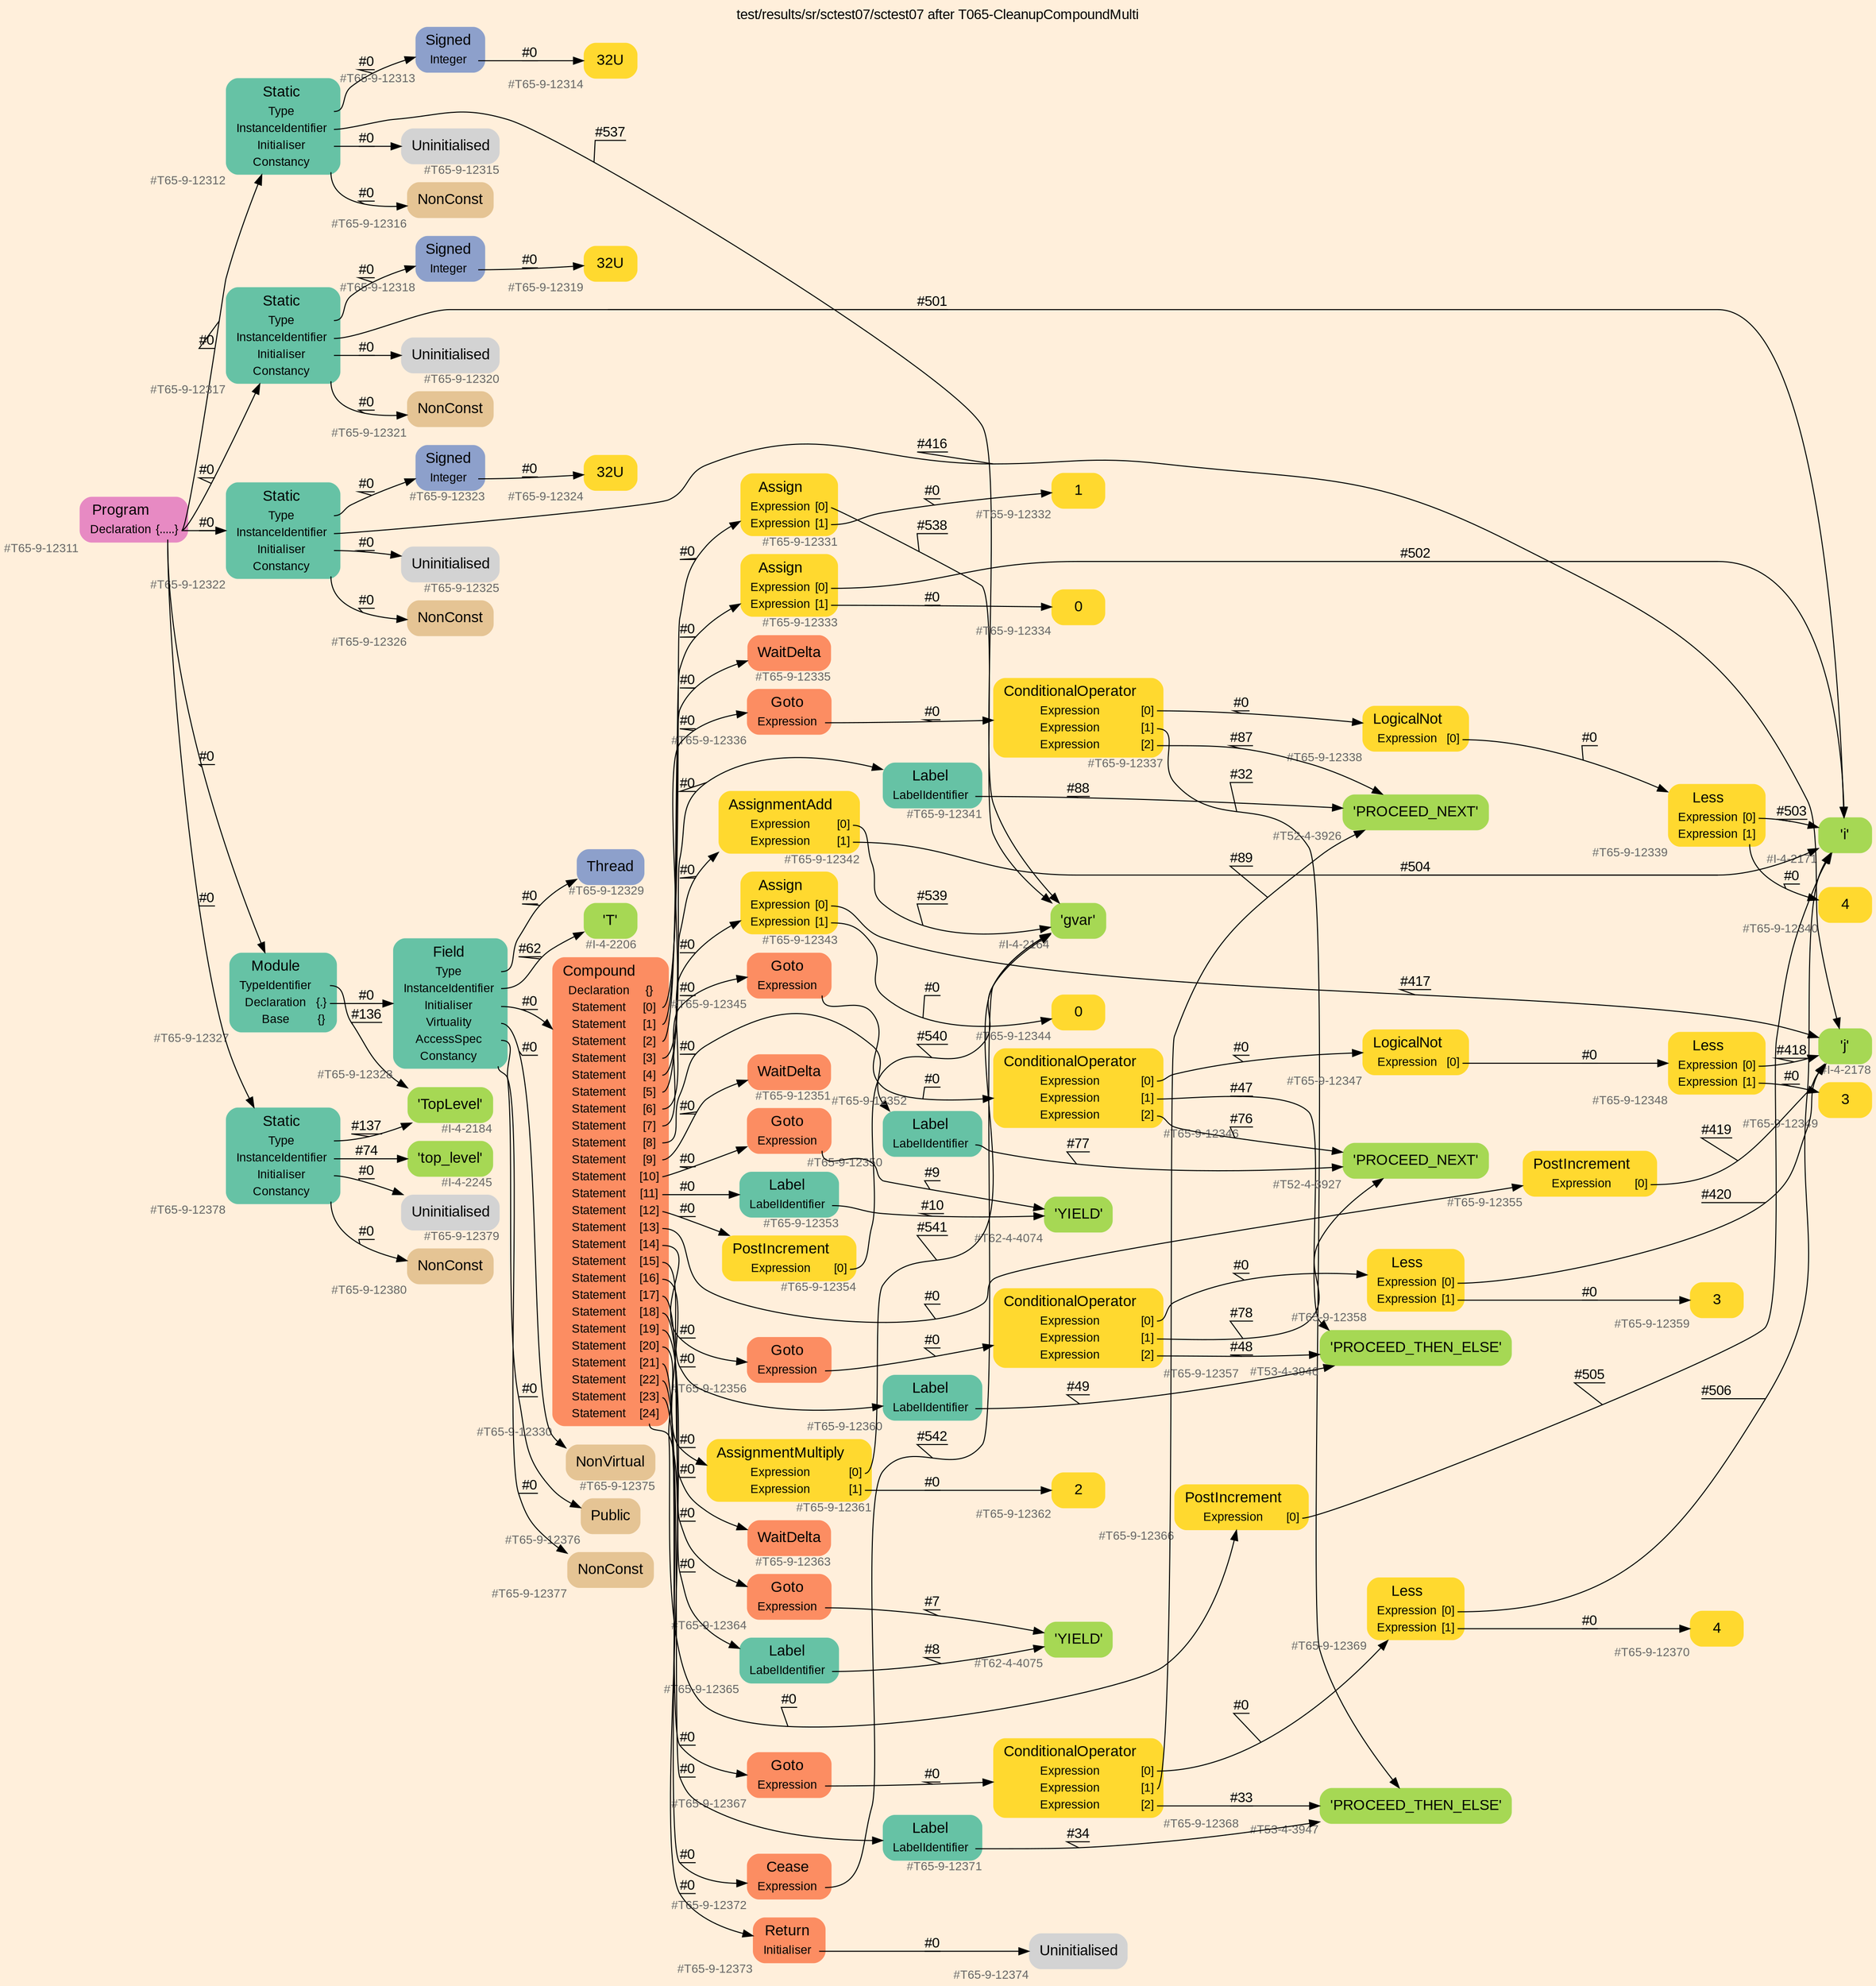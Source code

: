 digraph "test/results/sr/sctest07/sctest07 after T065-CleanupCompoundMulti" {
label = "test/results/sr/sctest07/sctest07 after T065-CleanupCompoundMulti"
labelloc = t
graph [
    rankdir = "LR"
    ranksep = 0.3
    bgcolor = antiquewhite1
    color = black
    fontcolor = black
    fontname = "Arial"
];
node [
    fontname = "Arial"
];
edge [
    fontname = "Arial"
];

// -------------------- node figure --------------------
// -------- block #T65-9-12311 ----------
"#T65-9-12311" [
    fillcolor = "/set28/4"
    xlabel = "#T65-9-12311"
    fontsize = "12"
    fontcolor = grey40
    shape = "plaintext"
    label = <<TABLE BORDER="0" CELLBORDER="0" CELLSPACING="0">
     <TR><TD><FONT COLOR="black" POINT-SIZE="15">Program</FONT></TD></TR>
     <TR><TD><FONT COLOR="black" POINT-SIZE="12">Declaration</FONT></TD><TD PORT="port0"><FONT COLOR="black" POINT-SIZE="12">{.....}</FONT></TD></TR>
    </TABLE>>
    style = "rounded,filled"
];

// -------- block #T65-9-12312 ----------
"#T65-9-12312" [
    fillcolor = "/set28/1"
    xlabel = "#T65-9-12312"
    fontsize = "12"
    fontcolor = grey40
    shape = "plaintext"
    label = <<TABLE BORDER="0" CELLBORDER="0" CELLSPACING="0">
     <TR><TD><FONT COLOR="black" POINT-SIZE="15">Static</FONT></TD></TR>
     <TR><TD><FONT COLOR="black" POINT-SIZE="12">Type</FONT></TD><TD PORT="port0"></TD></TR>
     <TR><TD><FONT COLOR="black" POINT-SIZE="12">InstanceIdentifier</FONT></TD><TD PORT="port1"></TD></TR>
     <TR><TD><FONT COLOR="black" POINT-SIZE="12">Initialiser</FONT></TD><TD PORT="port2"></TD></TR>
     <TR><TD><FONT COLOR="black" POINT-SIZE="12">Constancy</FONT></TD><TD PORT="port3"></TD></TR>
    </TABLE>>
    style = "rounded,filled"
];

// -------- block #T65-9-12313 ----------
"#T65-9-12313" [
    fillcolor = "/set28/3"
    xlabel = "#T65-9-12313"
    fontsize = "12"
    fontcolor = grey40
    shape = "plaintext"
    label = <<TABLE BORDER="0" CELLBORDER="0" CELLSPACING="0">
     <TR><TD><FONT COLOR="black" POINT-SIZE="15">Signed</FONT></TD></TR>
     <TR><TD><FONT COLOR="black" POINT-SIZE="12">Integer</FONT></TD><TD PORT="port0"></TD></TR>
    </TABLE>>
    style = "rounded,filled"
];

// -------- block #T65-9-12314 ----------
"#T65-9-12314" [
    fillcolor = "/set28/6"
    xlabel = "#T65-9-12314"
    fontsize = "12"
    fontcolor = grey40
    shape = "plaintext"
    label = <<TABLE BORDER="0" CELLBORDER="0" CELLSPACING="0">
     <TR><TD><FONT COLOR="black" POINT-SIZE="15">32U</FONT></TD></TR>
    </TABLE>>
    style = "rounded,filled"
];

// -------- block #I-4-2164 ----------
"#I-4-2164" [
    fillcolor = "/set28/5"
    xlabel = "#I-4-2164"
    fontsize = "12"
    fontcolor = grey40
    shape = "plaintext"
    label = <<TABLE BORDER="0" CELLBORDER="0" CELLSPACING="0">
     <TR><TD><FONT COLOR="black" POINT-SIZE="15">'gvar'</FONT></TD></TR>
    </TABLE>>
    style = "rounded,filled"
];

// -------- block #T65-9-12315 ----------
"#T65-9-12315" [
    xlabel = "#T65-9-12315"
    fontsize = "12"
    fontcolor = grey40
    shape = "plaintext"
    label = <<TABLE BORDER="0" CELLBORDER="0" CELLSPACING="0">
     <TR><TD><FONT COLOR="black" POINT-SIZE="15">Uninitialised</FONT></TD></TR>
    </TABLE>>
    style = "rounded,filled"
];

// -------- block #T65-9-12316 ----------
"#T65-9-12316" [
    fillcolor = "/set28/7"
    xlabel = "#T65-9-12316"
    fontsize = "12"
    fontcolor = grey40
    shape = "plaintext"
    label = <<TABLE BORDER="0" CELLBORDER="0" CELLSPACING="0">
     <TR><TD><FONT COLOR="black" POINT-SIZE="15">NonConst</FONT></TD></TR>
    </TABLE>>
    style = "rounded,filled"
];

// -------- block #T65-9-12317 ----------
"#T65-9-12317" [
    fillcolor = "/set28/1"
    xlabel = "#T65-9-12317"
    fontsize = "12"
    fontcolor = grey40
    shape = "plaintext"
    label = <<TABLE BORDER="0" CELLBORDER="0" CELLSPACING="0">
     <TR><TD><FONT COLOR="black" POINT-SIZE="15">Static</FONT></TD></TR>
     <TR><TD><FONT COLOR="black" POINT-SIZE="12">Type</FONT></TD><TD PORT="port0"></TD></TR>
     <TR><TD><FONT COLOR="black" POINT-SIZE="12">InstanceIdentifier</FONT></TD><TD PORT="port1"></TD></TR>
     <TR><TD><FONT COLOR="black" POINT-SIZE="12">Initialiser</FONT></TD><TD PORT="port2"></TD></TR>
     <TR><TD><FONT COLOR="black" POINT-SIZE="12">Constancy</FONT></TD><TD PORT="port3"></TD></TR>
    </TABLE>>
    style = "rounded,filled"
];

// -------- block #T65-9-12318 ----------
"#T65-9-12318" [
    fillcolor = "/set28/3"
    xlabel = "#T65-9-12318"
    fontsize = "12"
    fontcolor = grey40
    shape = "plaintext"
    label = <<TABLE BORDER="0" CELLBORDER="0" CELLSPACING="0">
     <TR><TD><FONT COLOR="black" POINT-SIZE="15">Signed</FONT></TD></TR>
     <TR><TD><FONT COLOR="black" POINT-SIZE="12">Integer</FONT></TD><TD PORT="port0"></TD></TR>
    </TABLE>>
    style = "rounded,filled"
];

// -------- block #T65-9-12319 ----------
"#T65-9-12319" [
    fillcolor = "/set28/6"
    xlabel = "#T65-9-12319"
    fontsize = "12"
    fontcolor = grey40
    shape = "plaintext"
    label = <<TABLE BORDER="0" CELLBORDER="0" CELLSPACING="0">
     <TR><TD><FONT COLOR="black" POINT-SIZE="15">32U</FONT></TD></TR>
    </TABLE>>
    style = "rounded,filled"
];

// -------- block #I-4-2171 ----------
"#I-4-2171" [
    fillcolor = "/set28/5"
    xlabel = "#I-4-2171"
    fontsize = "12"
    fontcolor = grey40
    shape = "plaintext"
    label = <<TABLE BORDER="0" CELLBORDER="0" CELLSPACING="0">
     <TR><TD><FONT COLOR="black" POINT-SIZE="15">'i'</FONT></TD></TR>
    </TABLE>>
    style = "rounded,filled"
];

// -------- block #T65-9-12320 ----------
"#T65-9-12320" [
    xlabel = "#T65-9-12320"
    fontsize = "12"
    fontcolor = grey40
    shape = "plaintext"
    label = <<TABLE BORDER="0" CELLBORDER="0" CELLSPACING="0">
     <TR><TD><FONT COLOR="black" POINT-SIZE="15">Uninitialised</FONT></TD></TR>
    </TABLE>>
    style = "rounded,filled"
];

// -------- block #T65-9-12321 ----------
"#T65-9-12321" [
    fillcolor = "/set28/7"
    xlabel = "#T65-9-12321"
    fontsize = "12"
    fontcolor = grey40
    shape = "plaintext"
    label = <<TABLE BORDER="0" CELLBORDER="0" CELLSPACING="0">
     <TR><TD><FONT COLOR="black" POINT-SIZE="15">NonConst</FONT></TD></TR>
    </TABLE>>
    style = "rounded,filled"
];

// -------- block #T65-9-12322 ----------
"#T65-9-12322" [
    fillcolor = "/set28/1"
    xlabel = "#T65-9-12322"
    fontsize = "12"
    fontcolor = grey40
    shape = "plaintext"
    label = <<TABLE BORDER="0" CELLBORDER="0" CELLSPACING="0">
     <TR><TD><FONT COLOR="black" POINT-SIZE="15">Static</FONT></TD></TR>
     <TR><TD><FONT COLOR="black" POINT-SIZE="12">Type</FONT></TD><TD PORT="port0"></TD></TR>
     <TR><TD><FONT COLOR="black" POINT-SIZE="12">InstanceIdentifier</FONT></TD><TD PORT="port1"></TD></TR>
     <TR><TD><FONT COLOR="black" POINT-SIZE="12">Initialiser</FONT></TD><TD PORT="port2"></TD></TR>
     <TR><TD><FONT COLOR="black" POINT-SIZE="12">Constancy</FONT></TD><TD PORT="port3"></TD></TR>
    </TABLE>>
    style = "rounded,filled"
];

// -------- block #T65-9-12323 ----------
"#T65-9-12323" [
    fillcolor = "/set28/3"
    xlabel = "#T65-9-12323"
    fontsize = "12"
    fontcolor = grey40
    shape = "plaintext"
    label = <<TABLE BORDER="0" CELLBORDER="0" CELLSPACING="0">
     <TR><TD><FONT COLOR="black" POINT-SIZE="15">Signed</FONT></TD></TR>
     <TR><TD><FONT COLOR="black" POINT-SIZE="12">Integer</FONT></TD><TD PORT="port0"></TD></TR>
    </TABLE>>
    style = "rounded,filled"
];

// -------- block #T65-9-12324 ----------
"#T65-9-12324" [
    fillcolor = "/set28/6"
    xlabel = "#T65-9-12324"
    fontsize = "12"
    fontcolor = grey40
    shape = "plaintext"
    label = <<TABLE BORDER="0" CELLBORDER="0" CELLSPACING="0">
     <TR><TD><FONT COLOR="black" POINT-SIZE="15">32U</FONT></TD></TR>
    </TABLE>>
    style = "rounded,filled"
];

// -------- block #I-4-2178 ----------
"#I-4-2178" [
    fillcolor = "/set28/5"
    xlabel = "#I-4-2178"
    fontsize = "12"
    fontcolor = grey40
    shape = "plaintext"
    label = <<TABLE BORDER="0" CELLBORDER="0" CELLSPACING="0">
     <TR><TD><FONT COLOR="black" POINT-SIZE="15">'j'</FONT></TD></TR>
    </TABLE>>
    style = "rounded,filled"
];

// -------- block #T65-9-12325 ----------
"#T65-9-12325" [
    xlabel = "#T65-9-12325"
    fontsize = "12"
    fontcolor = grey40
    shape = "plaintext"
    label = <<TABLE BORDER="0" CELLBORDER="0" CELLSPACING="0">
     <TR><TD><FONT COLOR="black" POINT-SIZE="15">Uninitialised</FONT></TD></TR>
    </TABLE>>
    style = "rounded,filled"
];

// -------- block #T65-9-12326 ----------
"#T65-9-12326" [
    fillcolor = "/set28/7"
    xlabel = "#T65-9-12326"
    fontsize = "12"
    fontcolor = grey40
    shape = "plaintext"
    label = <<TABLE BORDER="0" CELLBORDER="0" CELLSPACING="0">
     <TR><TD><FONT COLOR="black" POINT-SIZE="15">NonConst</FONT></TD></TR>
    </TABLE>>
    style = "rounded,filled"
];

// -------- block #T65-9-12327 ----------
"#T65-9-12327" [
    fillcolor = "/set28/1"
    xlabel = "#T65-9-12327"
    fontsize = "12"
    fontcolor = grey40
    shape = "plaintext"
    label = <<TABLE BORDER="0" CELLBORDER="0" CELLSPACING="0">
     <TR><TD><FONT COLOR="black" POINT-SIZE="15">Module</FONT></TD></TR>
     <TR><TD><FONT COLOR="black" POINT-SIZE="12">TypeIdentifier</FONT></TD><TD PORT="port0"></TD></TR>
     <TR><TD><FONT COLOR="black" POINT-SIZE="12">Declaration</FONT></TD><TD PORT="port1"><FONT COLOR="black" POINT-SIZE="12">{.}</FONT></TD></TR>
     <TR><TD><FONT COLOR="black" POINT-SIZE="12">Base</FONT></TD><TD PORT="port2"><FONT COLOR="black" POINT-SIZE="12">{}</FONT></TD></TR>
    </TABLE>>
    style = "rounded,filled"
];

// -------- block #I-4-2184 ----------
"#I-4-2184" [
    fillcolor = "/set28/5"
    xlabel = "#I-4-2184"
    fontsize = "12"
    fontcolor = grey40
    shape = "plaintext"
    label = <<TABLE BORDER="0" CELLBORDER="0" CELLSPACING="0">
     <TR><TD><FONT COLOR="black" POINT-SIZE="15">'TopLevel'</FONT></TD></TR>
    </TABLE>>
    style = "rounded,filled"
];

// -------- block #T65-9-12328 ----------
"#T65-9-12328" [
    fillcolor = "/set28/1"
    xlabel = "#T65-9-12328"
    fontsize = "12"
    fontcolor = grey40
    shape = "plaintext"
    label = <<TABLE BORDER="0" CELLBORDER="0" CELLSPACING="0">
     <TR><TD><FONT COLOR="black" POINT-SIZE="15">Field</FONT></TD></TR>
     <TR><TD><FONT COLOR="black" POINT-SIZE="12">Type</FONT></TD><TD PORT="port0"></TD></TR>
     <TR><TD><FONT COLOR="black" POINT-SIZE="12">InstanceIdentifier</FONT></TD><TD PORT="port1"></TD></TR>
     <TR><TD><FONT COLOR="black" POINT-SIZE="12">Initialiser</FONT></TD><TD PORT="port2"></TD></TR>
     <TR><TD><FONT COLOR="black" POINT-SIZE="12">Virtuality</FONT></TD><TD PORT="port3"></TD></TR>
     <TR><TD><FONT COLOR="black" POINT-SIZE="12">AccessSpec</FONT></TD><TD PORT="port4"></TD></TR>
     <TR><TD><FONT COLOR="black" POINT-SIZE="12">Constancy</FONT></TD><TD PORT="port5"></TD></TR>
    </TABLE>>
    style = "rounded,filled"
];

// -------- block #T65-9-12329 ----------
"#T65-9-12329" [
    fillcolor = "/set28/3"
    xlabel = "#T65-9-12329"
    fontsize = "12"
    fontcolor = grey40
    shape = "plaintext"
    label = <<TABLE BORDER="0" CELLBORDER="0" CELLSPACING="0">
     <TR><TD><FONT COLOR="black" POINT-SIZE="15">Thread</FONT></TD></TR>
    </TABLE>>
    style = "rounded,filled"
];

// -------- block #I-4-2206 ----------
"#I-4-2206" [
    fillcolor = "/set28/5"
    xlabel = "#I-4-2206"
    fontsize = "12"
    fontcolor = grey40
    shape = "plaintext"
    label = <<TABLE BORDER="0" CELLBORDER="0" CELLSPACING="0">
     <TR><TD><FONT COLOR="black" POINT-SIZE="15">'T'</FONT></TD></TR>
    </TABLE>>
    style = "rounded,filled"
];

// -------- block #T65-9-12330 ----------
"#T65-9-12330" [
    fillcolor = "/set28/2"
    xlabel = "#T65-9-12330"
    fontsize = "12"
    fontcolor = grey40
    shape = "plaintext"
    label = <<TABLE BORDER="0" CELLBORDER="0" CELLSPACING="0">
     <TR><TD><FONT COLOR="black" POINT-SIZE="15">Compound</FONT></TD></TR>
     <TR><TD><FONT COLOR="black" POINT-SIZE="12">Declaration</FONT></TD><TD PORT="port0"><FONT COLOR="black" POINT-SIZE="12">{}</FONT></TD></TR>
     <TR><TD><FONT COLOR="black" POINT-SIZE="12">Statement</FONT></TD><TD PORT="port1"><FONT COLOR="black" POINT-SIZE="12">[0]</FONT></TD></TR>
     <TR><TD><FONT COLOR="black" POINT-SIZE="12">Statement</FONT></TD><TD PORT="port2"><FONT COLOR="black" POINT-SIZE="12">[1]</FONT></TD></TR>
     <TR><TD><FONT COLOR="black" POINT-SIZE="12">Statement</FONT></TD><TD PORT="port3"><FONT COLOR="black" POINT-SIZE="12">[2]</FONT></TD></TR>
     <TR><TD><FONT COLOR="black" POINT-SIZE="12">Statement</FONT></TD><TD PORT="port4"><FONT COLOR="black" POINT-SIZE="12">[3]</FONT></TD></TR>
     <TR><TD><FONT COLOR="black" POINT-SIZE="12">Statement</FONT></TD><TD PORT="port5"><FONT COLOR="black" POINT-SIZE="12">[4]</FONT></TD></TR>
     <TR><TD><FONT COLOR="black" POINT-SIZE="12">Statement</FONT></TD><TD PORT="port6"><FONT COLOR="black" POINT-SIZE="12">[5]</FONT></TD></TR>
     <TR><TD><FONT COLOR="black" POINT-SIZE="12">Statement</FONT></TD><TD PORT="port7"><FONT COLOR="black" POINT-SIZE="12">[6]</FONT></TD></TR>
     <TR><TD><FONT COLOR="black" POINT-SIZE="12">Statement</FONT></TD><TD PORT="port8"><FONT COLOR="black" POINT-SIZE="12">[7]</FONT></TD></TR>
     <TR><TD><FONT COLOR="black" POINT-SIZE="12">Statement</FONT></TD><TD PORT="port9"><FONT COLOR="black" POINT-SIZE="12">[8]</FONT></TD></TR>
     <TR><TD><FONT COLOR="black" POINT-SIZE="12">Statement</FONT></TD><TD PORT="port10"><FONT COLOR="black" POINT-SIZE="12">[9]</FONT></TD></TR>
     <TR><TD><FONT COLOR="black" POINT-SIZE="12">Statement</FONT></TD><TD PORT="port11"><FONT COLOR="black" POINT-SIZE="12">[10]</FONT></TD></TR>
     <TR><TD><FONT COLOR="black" POINT-SIZE="12">Statement</FONT></TD><TD PORT="port12"><FONT COLOR="black" POINT-SIZE="12">[11]</FONT></TD></TR>
     <TR><TD><FONT COLOR="black" POINT-SIZE="12">Statement</FONT></TD><TD PORT="port13"><FONT COLOR="black" POINT-SIZE="12">[12]</FONT></TD></TR>
     <TR><TD><FONT COLOR="black" POINT-SIZE="12">Statement</FONT></TD><TD PORT="port14"><FONT COLOR="black" POINT-SIZE="12">[13]</FONT></TD></TR>
     <TR><TD><FONT COLOR="black" POINT-SIZE="12">Statement</FONT></TD><TD PORT="port15"><FONT COLOR="black" POINT-SIZE="12">[14]</FONT></TD></TR>
     <TR><TD><FONT COLOR="black" POINT-SIZE="12">Statement</FONT></TD><TD PORT="port16"><FONT COLOR="black" POINT-SIZE="12">[15]</FONT></TD></TR>
     <TR><TD><FONT COLOR="black" POINT-SIZE="12">Statement</FONT></TD><TD PORT="port17"><FONT COLOR="black" POINT-SIZE="12">[16]</FONT></TD></TR>
     <TR><TD><FONT COLOR="black" POINT-SIZE="12">Statement</FONT></TD><TD PORT="port18"><FONT COLOR="black" POINT-SIZE="12">[17]</FONT></TD></TR>
     <TR><TD><FONT COLOR="black" POINT-SIZE="12">Statement</FONT></TD><TD PORT="port19"><FONT COLOR="black" POINT-SIZE="12">[18]</FONT></TD></TR>
     <TR><TD><FONT COLOR="black" POINT-SIZE="12">Statement</FONT></TD><TD PORT="port20"><FONT COLOR="black" POINT-SIZE="12">[19]</FONT></TD></TR>
     <TR><TD><FONT COLOR="black" POINT-SIZE="12">Statement</FONT></TD><TD PORT="port21"><FONT COLOR="black" POINT-SIZE="12">[20]</FONT></TD></TR>
     <TR><TD><FONT COLOR="black" POINT-SIZE="12">Statement</FONT></TD><TD PORT="port22"><FONT COLOR="black" POINT-SIZE="12">[21]</FONT></TD></TR>
     <TR><TD><FONT COLOR="black" POINT-SIZE="12">Statement</FONT></TD><TD PORT="port23"><FONT COLOR="black" POINT-SIZE="12">[22]</FONT></TD></TR>
     <TR><TD><FONT COLOR="black" POINT-SIZE="12">Statement</FONT></TD><TD PORT="port24"><FONT COLOR="black" POINT-SIZE="12">[23]</FONT></TD></TR>
     <TR><TD><FONT COLOR="black" POINT-SIZE="12">Statement</FONT></TD><TD PORT="port25"><FONT COLOR="black" POINT-SIZE="12">[24]</FONT></TD></TR>
    </TABLE>>
    style = "rounded,filled"
];

// -------- block #T65-9-12331 ----------
"#T65-9-12331" [
    fillcolor = "/set28/6"
    xlabel = "#T65-9-12331"
    fontsize = "12"
    fontcolor = grey40
    shape = "plaintext"
    label = <<TABLE BORDER="0" CELLBORDER="0" CELLSPACING="0">
     <TR><TD><FONT COLOR="black" POINT-SIZE="15">Assign</FONT></TD></TR>
     <TR><TD><FONT COLOR="black" POINT-SIZE="12">Expression</FONT></TD><TD PORT="port0"><FONT COLOR="black" POINT-SIZE="12">[0]</FONT></TD></TR>
     <TR><TD><FONT COLOR="black" POINT-SIZE="12">Expression</FONT></TD><TD PORT="port1"><FONT COLOR="black" POINT-SIZE="12">[1]</FONT></TD></TR>
    </TABLE>>
    style = "rounded,filled"
];

// -------- block #T65-9-12332 ----------
"#T65-9-12332" [
    fillcolor = "/set28/6"
    xlabel = "#T65-9-12332"
    fontsize = "12"
    fontcolor = grey40
    shape = "plaintext"
    label = <<TABLE BORDER="0" CELLBORDER="0" CELLSPACING="0">
     <TR><TD><FONT COLOR="black" POINT-SIZE="15">1</FONT></TD></TR>
    </TABLE>>
    style = "rounded,filled"
];

// -------- block #T65-9-12333 ----------
"#T65-9-12333" [
    fillcolor = "/set28/6"
    xlabel = "#T65-9-12333"
    fontsize = "12"
    fontcolor = grey40
    shape = "plaintext"
    label = <<TABLE BORDER="0" CELLBORDER="0" CELLSPACING="0">
     <TR><TD><FONT COLOR="black" POINT-SIZE="15">Assign</FONT></TD></TR>
     <TR><TD><FONT COLOR="black" POINT-SIZE="12">Expression</FONT></TD><TD PORT="port0"><FONT COLOR="black" POINT-SIZE="12">[0]</FONT></TD></TR>
     <TR><TD><FONT COLOR="black" POINT-SIZE="12">Expression</FONT></TD><TD PORT="port1"><FONT COLOR="black" POINT-SIZE="12">[1]</FONT></TD></TR>
    </TABLE>>
    style = "rounded,filled"
];

// -------- block #T65-9-12334 ----------
"#T65-9-12334" [
    fillcolor = "/set28/6"
    xlabel = "#T65-9-12334"
    fontsize = "12"
    fontcolor = grey40
    shape = "plaintext"
    label = <<TABLE BORDER="0" CELLBORDER="0" CELLSPACING="0">
     <TR><TD><FONT COLOR="black" POINT-SIZE="15">0</FONT></TD></TR>
    </TABLE>>
    style = "rounded,filled"
];

// -------- block #T65-9-12335 ----------
"#T65-9-12335" [
    fillcolor = "/set28/2"
    xlabel = "#T65-9-12335"
    fontsize = "12"
    fontcolor = grey40
    shape = "plaintext"
    label = <<TABLE BORDER="0" CELLBORDER="0" CELLSPACING="0">
     <TR><TD><FONT COLOR="black" POINT-SIZE="15">WaitDelta</FONT></TD></TR>
    </TABLE>>
    style = "rounded,filled"
];

// -------- block #T65-9-12336 ----------
"#T65-9-12336" [
    fillcolor = "/set28/2"
    xlabel = "#T65-9-12336"
    fontsize = "12"
    fontcolor = grey40
    shape = "plaintext"
    label = <<TABLE BORDER="0" CELLBORDER="0" CELLSPACING="0">
     <TR><TD><FONT COLOR="black" POINT-SIZE="15">Goto</FONT></TD></TR>
     <TR><TD><FONT COLOR="black" POINT-SIZE="12">Expression</FONT></TD><TD PORT="port0"></TD></TR>
    </TABLE>>
    style = "rounded,filled"
];

// -------- block #T65-9-12337 ----------
"#T65-9-12337" [
    fillcolor = "/set28/6"
    xlabel = "#T65-9-12337"
    fontsize = "12"
    fontcolor = grey40
    shape = "plaintext"
    label = <<TABLE BORDER="0" CELLBORDER="0" CELLSPACING="0">
     <TR><TD><FONT COLOR="black" POINT-SIZE="15">ConditionalOperator</FONT></TD></TR>
     <TR><TD><FONT COLOR="black" POINT-SIZE="12">Expression</FONT></TD><TD PORT="port0"><FONT COLOR="black" POINT-SIZE="12">[0]</FONT></TD></TR>
     <TR><TD><FONT COLOR="black" POINT-SIZE="12">Expression</FONT></TD><TD PORT="port1"><FONT COLOR="black" POINT-SIZE="12">[1]</FONT></TD></TR>
     <TR><TD><FONT COLOR="black" POINT-SIZE="12">Expression</FONT></TD><TD PORT="port2"><FONT COLOR="black" POINT-SIZE="12">[2]</FONT></TD></TR>
    </TABLE>>
    style = "rounded,filled"
];

// -------- block #T65-9-12338 ----------
"#T65-9-12338" [
    fillcolor = "/set28/6"
    xlabel = "#T65-9-12338"
    fontsize = "12"
    fontcolor = grey40
    shape = "plaintext"
    label = <<TABLE BORDER="0" CELLBORDER="0" CELLSPACING="0">
     <TR><TD><FONT COLOR="black" POINT-SIZE="15">LogicalNot</FONT></TD></TR>
     <TR><TD><FONT COLOR="black" POINT-SIZE="12">Expression</FONT></TD><TD PORT="port0"><FONT COLOR="black" POINT-SIZE="12">[0]</FONT></TD></TR>
    </TABLE>>
    style = "rounded,filled"
];

// -------- block #T65-9-12339 ----------
"#T65-9-12339" [
    fillcolor = "/set28/6"
    xlabel = "#T65-9-12339"
    fontsize = "12"
    fontcolor = grey40
    shape = "plaintext"
    label = <<TABLE BORDER="0" CELLBORDER="0" CELLSPACING="0">
     <TR><TD><FONT COLOR="black" POINT-SIZE="15">Less</FONT></TD></TR>
     <TR><TD><FONT COLOR="black" POINT-SIZE="12">Expression</FONT></TD><TD PORT="port0"><FONT COLOR="black" POINT-SIZE="12">[0]</FONT></TD></TR>
     <TR><TD><FONT COLOR="black" POINT-SIZE="12">Expression</FONT></TD><TD PORT="port1"><FONT COLOR="black" POINT-SIZE="12">[1]</FONT></TD></TR>
    </TABLE>>
    style = "rounded,filled"
];

// -------- block #T65-9-12340 ----------
"#T65-9-12340" [
    fillcolor = "/set28/6"
    xlabel = "#T65-9-12340"
    fontsize = "12"
    fontcolor = grey40
    shape = "plaintext"
    label = <<TABLE BORDER="0" CELLBORDER="0" CELLSPACING="0">
     <TR><TD><FONT COLOR="black" POINT-SIZE="15">4</FONT></TD></TR>
    </TABLE>>
    style = "rounded,filled"
];

// -------- block #T53-4-3947 ----------
"#T53-4-3947" [
    fillcolor = "/set28/5"
    xlabel = "#T53-4-3947"
    fontsize = "12"
    fontcolor = grey40
    shape = "plaintext"
    label = <<TABLE BORDER="0" CELLBORDER="0" CELLSPACING="0">
     <TR><TD><FONT COLOR="black" POINT-SIZE="15">'PROCEED_THEN_ELSE'</FONT></TD></TR>
    </TABLE>>
    style = "rounded,filled"
];

// -------- block #T52-4-3926 ----------
"#T52-4-3926" [
    fillcolor = "/set28/5"
    xlabel = "#T52-4-3926"
    fontsize = "12"
    fontcolor = grey40
    shape = "plaintext"
    label = <<TABLE BORDER="0" CELLBORDER="0" CELLSPACING="0">
     <TR><TD><FONT COLOR="black" POINT-SIZE="15">'PROCEED_NEXT'</FONT></TD></TR>
    </TABLE>>
    style = "rounded,filled"
];

// -------- block #T65-9-12341 ----------
"#T65-9-12341" [
    fillcolor = "/set28/1"
    xlabel = "#T65-9-12341"
    fontsize = "12"
    fontcolor = grey40
    shape = "plaintext"
    label = <<TABLE BORDER="0" CELLBORDER="0" CELLSPACING="0">
     <TR><TD><FONT COLOR="black" POINT-SIZE="15">Label</FONT></TD></TR>
     <TR><TD><FONT COLOR="black" POINT-SIZE="12">LabelIdentifier</FONT></TD><TD PORT="port0"></TD></TR>
    </TABLE>>
    style = "rounded,filled"
];

// -------- block #T65-9-12342 ----------
"#T65-9-12342" [
    fillcolor = "/set28/6"
    xlabel = "#T65-9-12342"
    fontsize = "12"
    fontcolor = grey40
    shape = "plaintext"
    label = <<TABLE BORDER="0" CELLBORDER="0" CELLSPACING="0">
     <TR><TD><FONT COLOR="black" POINT-SIZE="15">AssignmentAdd</FONT></TD></TR>
     <TR><TD><FONT COLOR="black" POINT-SIZE="12">Expression</FONT></TD><TD PORT="port0"><FONT COLOR="black" POINT-SIZE="12">[0]</FONT></TD></TR>
     <TR><TD><FONT COLOR="black" POINT-SIZE="12">Expression</FONT></TD><TD PORT="port1"><FONT COLOR="black" POINT-SIZE="12">[1]</FONT></TD></TR>
    </TABLE>>
    style = "rounded,filled"
];

// -------- block #T65-9-12343 ----------
"#T65-9-12343" [
    fillcolor = "/set28/6"
    xlabel = "#T65-9-12343"
    fontsize = "12"
    fontcolor = grey40
    shape = "plaintext"
    label = <<TABLE BORDER="0" CELLBORDER="0" CELLSPACING="0">
     <TR><TD><FONT COLOR="black" POINT-SIZE="15">Assign</FONT></TD></TR>
     <TR><TD><FONT COLOR="black" POINT-SIZE="12">Expression</FONT></TD><TD PORT="port0"><FONT COLOR="black" POINT-SIZE="12">[0]</FONT></TD></TR>
     <TR><TD><FONT COLOR="black" POINT-SIZE="12">Expression</FONT></TD><TD PORT="port1"><FONT COLOR="black" POINT-SIZE="12">[1]</FONT></TD></TR>
    </TABLE>>
    style = "rounded,filled"
];

// -------- block #T65-9-12344 ----------
"#T65-9-12344" [
    fillcolor = "/set28/6"
    xlabel = "#T65-9-12344"
    fontsize = "12"
    fontcolor = grey40
    shape = "plaintext"
    label = <<TABLE BORDER="0" CELLBORDER="0" CELLSPACING="0">
     <TR><TD><FONT COLOR="black" POINT-SIZE="15">0</FONT></TD></TR>
    </TABLE>>
    style = "rounded,filled"
];

// -------- block #T65-9-12345 ----------
"#T65-9-12345" [
    fillcolor = "/set28/2"
    xlabel = "#T65-9-12345"
    fontsize = "12"
    fontcolor = grey40
    shape = "plaintext"
    label = <<TABLE BORDER="0" CELLBORDER="0" CELLSPACING="0">
     <TR><TD><FONT COLOR="black" POINT-SIZE="15">Goto</FONT></TD></TR>
     <TR><TD><FONT COLOR="black" POINT-SIZE="12">Expression</FONT></TD><TD PORT="port0"></TD></TR>
    </TABLE>>
    style = "rounded,filled"
];

// -------- block #T65-9-12346 ----------
"#T65-9-12346" [
    fillcolor = "/set28/6"
    xlabel = "#T65-9-12346"
    fontsize = "12"
    fontcolor = grey40
    shape = "plaintext"
    label = <<TABLE BORDER="0" CELLBORDER="0" CELLSPACING="0">
     <TR><TD><FONT COLOR="black" POINT-SIZE="15">ConditionalOperator</FONT></TD></TR>
     <TR><TD><FONT COLOR="black" POINT-SIZE="12">Expression</FONT></TD><TD PORT="port0"><FONT COLOR="black" POINT-SIZE="12">[0]</FONT></TD></TR>
     <TR><TD><FONT COLOR="black" POINT-SIZE="12">Expression</FONT></TD><TD PORT="port1"><FONT COLOR="black" POINT-SIZE="12">[1]</FONT></TD></TR>
     <TR><TD><FONT COLOR="black" POINT-SIZE="12">Expression</FONT></TD><TD PORT="port2"><FONT COLOR="black" POINT-SIZE="12">[2]</FONT></TD></TR>
    </TABLE>>
    style = "rounded,filled"
];

// -------- block #T65-9-12347 ----------
"#T65-9-12347" [
    fillcolor = "/set28/6"
    xlabel = "#T65-9-12347"
    fontsize = "12"
    fontcolor = grey40
    shape = "plaintext"
    label = <<TABLE BORDER="0" CELLBORDER="0" CELLSPACING="0">
     <TR><TD><FONT COLOR="black" POINT-SIZE="15">LogicalNot</FONT></TD></TR>
     <TR><TD><FONT COLOR="black" POINT-SIZE="12">Expression</FONT></TD><TD PORT="port0"><FONT COLOR="black" POINT-SIZE="12">[0]</FONT></TD></TR>
    </TABLE>>
    style = "rounded,filled"
];

// -------- block #T65-9-12348 ----------
"#T65-9-12348" [
    fillcolor = "/set28/6"
    xlabel = "#T65-9-12348"
    fontsize = "12"
    fontcolor = grey40
    shape = "plaintext"
    label = <<TABLE BORDER="0" CELLBORDER="0" CELLSPACING="0">
     <TR><TD><FONT COLOR="black" POINT-SIZE="15">Less</FONT></TD></TR>
     <TR><TD><FONT COLOR="black" POINT-SIZE="12">Expression</FONT></TD><TD PORT="port0"><FONT COLOR="black" POINT-SIZE="12">[0]</FONT></TD></TR>
     <TR><TD><FONT COLOR="black" POINT-SIZE="12">Expression</FONT></TD><TD PORT="port1"><FONT COLOR="black" POINT-SIZE="12">[1]</FONT></TD></TR>
    </TABLE>>
    style = "rounded,filled"
];

// -------- block #T65-9-12349 ----------
"#T65-9-12349" [
    fillcolor = "/set28/6"
    xlabel = "#T65-9-12349"
    fontsize = "12"
    fontcolor = grey40
    shape = "plaintext"
    label = <<TABLE BORDER="0" CELLBORDER="0" CELLSPACING="0">
     <TR><TD><FONT COLOR="black" POINT-SIZE="15">3</FONT></TD></TR>
    </TABLE>>
    style = "rounded,filled"
];

// -------- block #T53-4-3946 ----------
"#T53-4-3946" [
    fillcolor = "/set28/5"
    xlabel = "#T53-4-3946"
    fontsize = "12"
    fontcolor = grey40
    shape = "plaintext"
    label = <<TABLE BORDER="0" CELLBORDER="0" CELLSPACING="0">
     <TR><TD><FONT COLOR="black" POINT-SIZE="15">'PROCEED_THEN_ELSE'</FONT></TD></TR>
    </TABLE>>
    style = "rounded,filled"
];

// -------- block #T52-4-3927 ----------
"#T52-4-3927" [
    fillcolor = "/set28/5"
    xlabel = "#T52-4-3927"
    fontsize = "12"
    fontcolor = grey40
    shape = "plaintext"
    label = <<TABLE BORDER="0" CELLBORDER="0" CELLSPACING="0">
     <TR><TD><FONT COLOR="black" POINT-SIZE="15">'PROCEED_NEXT'</FONT></TD></TR>
    </TABLE>>
    style = "rounded,filled"
];

// -------- block #T65-9-12350 ----------
"#T65-9-12350" [
    fillcolor = "/set28/1"
    xlabel = "#T65-9-12350"
    fontsize = "12"
    fontcolor = grey40
    shape = "plaintext"
    label = <<TABLE BORDER="0" CELLBORDER="0" CELLSPACING="0">
     <TR><TD><FONT COLOR="black" POINT-SIZE="15">Label</FONT></TD></TR>
     <TR><TD><FONT COLOR="black" POINT-SIZE="12">LabelIdentifier</FONT></TD><TD PORT="port0"></TD></TR>
    </TABLE>>
    style = "rounded,filled"
];

// -------- block #T65-9-12351 ----------
"#T65-9-12351" [
    fillcolor = "/set28/2"
    xlabel = "#T65-9-12351"
    fontsize = "12"
    fontcolor = grey40
    shape = "plaintext"
    label = <<TABLE BORDER="0" CELLBORDER="0" CELLSPACING="0">
     <TR><TD><FONT COLOR="black" POINT-SIZE="15">WaitDelta</FONT></TD></TR>
    </TABLE>>
    style = "rounded,filled"
];

// -------- block #T65-9-12352 ----------
"#T65-9-12352" [
    fillcolor = "/set28/2"
    xlabel = "#T65-9-12352"
    fontsize = "12"
    fontcolor = grey40
    shape = "plaintext"
    label = <<TABLE BORDER="0" CELLBORDER="0" CELLSPACING="0">
     <TR><TD><FONT COLOR="black" POINT-SIZE="15">Goto</FONT></TD></TR>
     <TR><TD><FONT COLOR="black" POINT-SIZE="12">Expression</FONT></TD><TD PORT="port0"></TD></TR>
    </TABLE>>
    style = "rounded,filled"
];

// -------- block #T62-4-4074 ----------
"#T62-4-4074" [
    fillcolor = "/set28/5"
    xlabel = "#T62-4-4074"
    fontsize = "12"
    fontcolor = grey40
    shape = "plaintext"
    label = <<TABLE BORDER="0" CELLBORDER="0" CELLSPACING="0">
     <TR><TD><FONT COLOR="black" POINT-SIZE="15">'YIELD'</FONT></TD></TR>
    </TABLE>>
    style = "rounded,filled"
];

// -------- block #T65-9-12353 ----------
"#T65-9-12353" [
    fillcolor = "/set28/1"
    xlabel = "#T65-9-12353"
    fontsize = "12"
    fontcolor = grey40
    shape = "plaintext"
    label = <<TABLE BORDER="0" CELLBORDER="0" CELLSPACING="0">
     <TR><TD><FONT COLOR="black" POINT-SIZE="15">Label</FONT></TD></TR>
     <TR><TD><FONT COLOR="black" POINT-SIZE="12">LabelIdentifier</FONT></TD><TD PORT="port0"></TD></TR>
    </TABLE>>
    style = "rounded,filled"
];

// -------- block #T65-9-12354 ----------
"#T65-9-12354" [
    fillcolor = "/set28/6"
    xlabel = "#T65-9-12354"
    fontsize = "12"
    fontcolor = grey40
    shape = "plaintext"
    label = <<TABLE BORDER="0" CELLBORDER="0" CELLSPACING="0">
     <TR><TD><FONT COLOR="black" POINT-SIZE="15">PostIncrement</FONT></TD></TR>
     <TR><TD><FONT COLOR="black" POINT-SIZE="12">Expression</FONT></TD><TD PORT="port0"><FONT COLOR="black" POINT-SIZE="12">[0]</FONT></TD></TR>
    </TABLE>>
    style = "rounded,filled"
];

// -------- block #T65-9-12355 ----------
"#T65-9-12355" [
    fillcolor = "/set28/6"
    xlabel = "#T65-9-12355"
    fontsize = "12"
    fontcolor = grey40
    shape = "plaintext"
    label = <<TABLE BORDER="0" CELLBORDER="0" CELLSPACING="0">
     <TR><TD><FONT COLOR="black" POINT-SIZE="15">PostIncrement</FONT></TD></TR>
     <TR><TD><FONT COLOR="black" POINT-SIZE="12">Expression</FONT></TD><TD PORT="port0"><FONT COLOR="black" POINT-SIZE="12">[0]</FONT></TD></TR>
    </TABLE>>
    style = "rounded,filled"
];

// -------- block #T65-9-12356 ----------
"#T65-9-12356" [
    fillcolor = "/set28/2"
    xlabel = "#T65-9-12356"
    fontsize = "12"
    fontcolor = grey40
    shape = "plaintext"
    label = <<TABLE BORDER="0" CELLBORDER="0" CELLSPACING="0">
     <TR><TD><FONT COLOR="black" POINT-SIZE="15">Goto</FONT></TD></TR>
     <TR><TD><FONT COLOR="black" POINT-SIZE="12">Expression</FONT></TD><TD PORT="port0"></TD></TR>
    </TABLE>>
    style = "rounded,filled"
];

// -------- block #T65-9-12357 ----------
"#T65-9-12357" [
    fillcolor = "/set28/6"
    xlabel = "#T65-9-12357"
    fontsize = "12"
    fontcolor = grey40
    shape = "plaintext"
    label = <<TABLE BORDER="0" CELLBORDER="0" CELLSPACING="0">
     <TR><TD><FONT COLOR="black" POINT-SIZE="15">ConditionalOperator</FONT></TD></TR>
     <TR><TD><FONT COLOR="black" POINT-SIZE="12">Expression</FONT></TD><TD PORT="port0"><FONT COLOR="black" POINT-SIZE="12">[0]</FONT></TD></TR>
     <TR><TD><FONT COLOR="black" POINT-SIZE="12">Expression</FONT></TD><TD PORT="port1"><FONT COLOR="black" POINT-SIZE="12">[1]</FONT></TD></TR>
     <TR><TD><FONT COLOR="black" POINT-SIZE="12">Expression</FONT></TD><TD PORT="port2"><FONT COLOR="black" POINT-SIZE="12">[2]</FONT></TD></TR>
    </TABLE>>
    style = "rounded,filled"
];

// -------- block #T65-9-12358 ----------
"#T65-9-12358" [
    fillcolor = "/set28/6"
    xlabel = "#T65-9-12358"
    fontsize = "12"
    fontcolor = grey40
    shape = "plaintext"
    label = <<TABLE BORDER="0" CELLBORDER="0" CELLSPACING="0">
     <TR><TD><FONT COLOR="black" POINT-SIZE="15">Less</FONT></TD></TR>
     <TR><TD><FONT COLOR="black" POINT-SIZE="12">Expression</FONT></TD><TD PORT="port0"><FONT COLOR="black" POINT-SIZE="12">[0]</FONT></TD></TR>
     <TR><TD><FONT COLOR="black" POINT-SIZE="12">Expression</FONT></TD><TD PORT="port1"><FONT COLOR="black" POINT-SIZE="12">[1]</FONT></TD></TR>
    </TABLE>>
    style = "rounded,filled"
];

// -------- block #T65-9-12359 ----------
"#T65-9-12359" [
    fillcolor = "/set28/6"
    xlabel = "#T65-9-12359"
    fontsize = "12"
    fontcolor = grey40
    shape = "plaintext"
    label = <<TABLE BORDER="0" CELLBORDER="0" CELLSPACING="0">
     <TR><TD><FONT COLOR="black" POINT-SIZE="15">3</FONT></TD></TR>
    </TABLE>>
    style = "rounded,filled"
];

// -------- block #T65-9-12360 ----------
"#T65-9-12360" [
    fillcolor = "/set28/1"
    xlabel = "#T65-9-12360"
    fontsize = "12"
    fontcolor = grey40
    shape = "plaintext"
    label = <<TABLE BORDER="0" CELLBORDER="0" CELLSPACING="0">
     <TR><TD><FONT COLOR="black" POINT-SIZE="15">Label</FONT></TD></TR>
     <TR><TD><FONT COLOR="black" POINT-SIZE="12">LabelIdentifier</FONT></TD><TD PORT="port0"></TD></TR>
    </TABLE>>
    style = "rounded,filled"
];

// -------- block #T65-9-12361 ----------
"#T65-9-12361" [
    fillcolor = "/set28/6"
    xlabel = "#T65-9-12361"
    fontsize = "12"
    fontcolor = grey40
    shape = "plaintext"
    label = <<TABLE BORDER="0" CELLBORDER="0" CELLSPACING="0">
     <TR><TD><FONT COLOR="black" POINT-SIZE="15">AssignmentMultiply</FONT></TD></TR>
     <TR><TD><FONT COLOR="black" POINT-SIZE="12">Expression</FONT></TD><TD PORT="port0"><FONT COLOR="black" POINT-SIZE="12">[0]</FONT></TD></TR>
     <TR><TD><FONT COLOR="black" POINT-SIZE="12">Expression</FONT></TD><TD PORT="port1"><FONT COLOR="black" POINT-SIZE="12">[1]</FONT></TD></TR>
    </TABLE>>
    style = "rounded,filled"
];

// -------- block #T65-9-12362 ----------
"#T65-9-12362" [
    fillcolor = "/set28/6"
    xlabel = "#T65-9-12362"
    fontsize = "12"
    fontcolor = grey40
    shape = "plaintext"
    label = <<TABLE BORDER="0" CELLBORDER="0" CELLSPACING="0">
     <TR><TD><FONT COLOR="black" POINT-SIZE="15">2</FONT></TD></TR>
    </TABLE>>
    style = "rounded,filled"
];

// -------- block #T65-9-12363 ----------
"#T65-9-12363" [
    fillcolor = "/set28/2"
    xlabel = "#T65-9-12363"
    fontsize = "12"
    fontcolor = grey40
    shape = "plaintext"
    label = <<TABLE BORDER="0" CELLBORDER="0" CELLSPACING="0">
     <TR><TD><FONT COLOR="black" POINT-SIZE="15">WaitDelta</FONT></TD></TR>
    </TABLE>>
    style = "rounded,filled"
];

// -------- block #T65-9-12364 ----------
"#T65-9-12364" [
    fillcolor = "/set28/2"
    xlabel = "#T65-9-12364"
    fontsize = "12"
    fontcolor = grey40
    shape = "plaintext"
    label = <<TABLE BORDER="0" CELLBORDER="0" CELLSPACING="0">
     <TR><TD><FONT COLOR="black" POINT-SIZE="15">Goto</FONT></TD></TR>
     <TR><TD><FONT COLOR="black" POINT-SIZE="12">Expression</FONT></TD><TD PORT="port0"></TD></TR>
    </TABLE>>
    style = "rounded,filled"
];

// -------- block #T62-4-4075 ----------
"#T62-4-4075" [
    fillcolor = "/set28/5"
    xlabel = "#T62-4-4075"
    fontsize = "12"
    fontcolor = grey40
    shape = "plaintext"
    label = <<TABLE BORDER="0" CELLBORDER="0" CELLSPACING="0">
     <TR><TD><FONT COLOR="black" POINT-SIZE="15">'YIELD'</FONT></TD></TR>
    </TABLE>>
    style = "rounded,filled"
];

// -------- block #T65-9-12365 ----------
"#T65-9-12365" [
    fillcolor = "/set28/1"
    xlabel = "#T65-9-12365"
    fontsize = "12"
    fontcolor = grey40
    shape = "plaintext"
    label = <<TABLE BORDER="0" CELLBORDER="0" CELLSPACING="0">
     <TR><TD><FONT COLOR="black" POINT-SIZE="15">Label</FONT></TD></TR>
     <TR><TD><FONT COLOR="black" POINT-SIZE="12">LabelIdentifier</FONT></TD><TD PORT="port0"></TD></TR>
    </TABLE>>
    style = "rounded,filled"
];

// -------- block #T65-9-12366 ----------
"#T65-9-12366" [
    fillcolor = "/set28/6"
    xlabel = "#T65-9-12366"
    fontsize = "12"
    fontcolor = grey40
    shape = "plaintext"
    label = <<TABLE BORDER="0" CELLBORDER="0" CELLSPACING="0">
     <TR><TD><FONT COLOR="black" POINT-SIZE="15">PostIncrement</FONT></TD></TR>
     <TR><TD><FONT COLOR="black" POINT-SIZE="12">Expression</FONT></TD><TD PORT="port0"><FONT COLOR="black" POINT-SIZE="12">[0]</FONT></TD></TR>
    </TABLE>>
    style = "rounded,filled"
];

// -------- block #T65-9-12367 ----------
"#T65-9-12367" [
    fillcolor = "/set28/2"
    xlabel = "#T65-9-12367"
    fontsize = "12"
    fontcolor = grey40
    shape = "plaintext"
    label = <<TABLE BORDER="0" CELLBORDER="0" CELLSPACING="0">
     <TR><TD><FONT COLOR="black" POINT-SIZE="15">Goto</FONT></TD></TR>
     <TR><TD><FONT COLOR="black" POINT-SIZE="12">Expression</FONT></TD><TD PORT="port0"></TD></TR>
    </TABLE>>
    style = "rounded,filled"
];

// -------- block #T65-9-12368 ----------
"#T65-9-12368" [
    fillcolor = "/set28/6"
    xlabel = "#T65-9-12368"
    fontsize = "12"
    fontcolor = grey40
    shape = "plaintext"
    label = <<TABLE BORDER="0" CELLBORDER="0" CELLSPACING="0">
     <TR><TD><FONT COLOR="black" POINT-SIZE="15">ConditionalOperator</FONT></TD></TR>
     <TR><TD><FONT COLOR="black" POINT-SIZE="12">Expression</FONT></TD><TD PORT="port0"><FONT COLOR="black" POINT-SIZE="12">[0]</FONT></TD></TR>
     <TR><TD><FONT COLOR="black" POINT-SIZE="12">Expression</FONT></TD><TD PORT="port1"><FONT COLOR="black" POINT-SIZE="12">[1]</FONT></TD></TR>
     <TR><TD><FONT COLOR="black" POINT-SIZE="12">Expression</FONT></TD><TD PORT="port2"><FONT COLOR="black" POINT-SIZE="12">[2]</FONT></TD></TR>
    </TABLE>>
    style = "rounded,filled"
];

// -------- block #T65-9-12369 ----------
"#T65-9-12369" [
    fillcolor = "/set28/6"
    xlabel = "#T65-9-12369"
    fontsize = "12"
    fontcolor = grey40
    shape = "plaintext"
    label = <<TABLE BORDER="0" CELLBORDER="0" CELLSPACING="0">
     <TR><TD><FONT COLOR="black" POINT-SIZE="15">Less</FONT></TD></TR>
     <TR><TD><FONT COLOR="black" POINT-SIZE="12">Expression</FONT></TD><TD PORT="port0"><FONT COLOR="black" POINT-SIZE="12">[0]</FONT></TD></TR>
     <TR><TD><FONT COLOR="black" POINT-SIZE="12">Expression</FONT></TD><TD PORT="port1"><FONT COLOR="black" POINT-SIZE="12">[1]</FONT></TD></TR>
    </TABLE>>
    style = "rounded,filled"
];

// -------- block #T65-9-12370 ----------
"#T65-9-12370" [
    fillcolor = "/set28/6"
    xlabel = "#T65-9-12370"
    fontsize = "12"
    fontcolor = grey40
    shape = "plaintext"
    label = <<TABLE BORDER="0" CELLBORDER="0" CELLSPACING="0">
     <TR><TD><FONT COLOR="black" POINT-SIZE="15">4</FONT></TD></TR>
    </TABLE>>
    style = "rounded,filled"
];

// -------- block #T65-9-12371 ----------
"#T65-9-12371" [
    fillcolor = "/set28/1"
    xlabel = "#T65-9-12371"
    fontsize = "12"
    fontcolor = grey40
    shape = "plaintext"
    label = <<TABLE BORDER="0" CELLBORDER="0" CELLSPACING="0">
     <TR><TD><FONT COLOR="black" POINT-SIZE="15">Label</FONT></TD></TR>
     <TR><TD><FONT COLOR="black" POINT-SIZE="12">LabelIdentifier</FONT></TD><TD PORT="port0"></TD></TR>
    </TABLE>>
    style = "rounded,filled"
];

// -------- block #T65-9-12372 ----------
"#T65-9-12372" [
    fillcolor = "/set28/2"
    xlabel = "#T65-9-12372"
    fontsize = "12"
    fontcolor = grey40
    shape = "plaintext"
    label = <<TABLE BORDER="0" CELLBORDER="0" CELLSPACING="0">
     <TR><TD><FONT COLOR="black" POINT-SIZE="15">Cease</FONT></TD></TR>
     <TR><TD><FONT COLOR="black" POINT-SIZE="12">Expression</FONT></TD><TD PORT="port0"></TD></TR>
    </TABLE>>
    style = "rounded,filled"
];

// -------- block #T65-9-12373 ----------
"#T65-9-12373" [
    fillcolor = "/set28/2"
    xlabel = "#T65-9-12373"
    fontsize = "12"
    fontcolor = grey40
    shape = "plaintext"
    label = <<TABLE BORDER="0" CELLBORDER="0" CELLSPACING="0">
     <TR><TD><FONT COLOR="black" POINT-SIZE="15">Return</FONT></TD></TR>
     <TR><TD><FONT COLOR="black" POINT-SIZE="12">Initialiser</FONT></TD><TD PORT="port0"></TD></TR>
    </TABLE>>
    style = "rounded,filled"
];

// -------- block #T65-9-12374 ----------
"#T65-9-12374" [
    xlabel = "#T65-9-12374"
    fontsize = "12"
    fontcolor = grey40
    shape = "plaintext"
    label = <<TABLE BORDER="0" CELLBORDER="0" CELLSPACING="0">
     <TR><TD><FONT COLOR="black" POINT-SIZE="15">Uninitialised</FONT></TD></TR>
    </TABLE>>
    style = "rounded,filled"
];

// -------- block #T65-9-12375 ----------
"#T65-9-12375" [
    fillcolor = "/set28/7"
    xlabel = "#T65-9-12375"
    fontsize = "12"
    fontcolor = grey40
    shape = "plaintext"
    label = <<TABLE BORDER="0" CELLBORDER="0" CELLSPACING="0">
     <TR><TD><FONT COLOR="black" POINT-SIZE="15">NonVirtual</FONT></TD></TR>
    </TABLE>>
    style = "rounded,filled"
];

// -------- block #T65-9-12376 ----------
"#T65-9-12376" [
    fillcolor = "/set28/7"
    xlabel = "#T65-9-12376"
    fontsize = "12"
    fontcolor = grey40
    shape = "plaintext"
    label = <<TABLE BORDER="0" CELLBORDER="0" CELLSPACING="0">
     <TR><TD><FONT COLOR="black" POINT-SIZE="15">Public</FONT></TD></TR>
    </TABLE>>
    style = "rounded,filled"
];

// -------- block #T65-9-12377 ----------
"#T65-9-12377" [
    fillcolor = "/set28/7"
    xlabel = "#T65-9-12377"
    fontsize = "12"
    fontcolor = grey40
    shape = "plaintext"
    label = <<TABLE BORDER="0" CELLBORDER="0" CELLSPACING="0">
     <TR><TD><FONT COLOR="black" POINT-SIZE="15">NonConst</FONT></TD></TR>
    </TABLE>>
    style = "rounded,filled"
];

// -------- block #T65-9-12378 ----------
"#T65-9-12378" [
    fillcolor = "/set28/1"
    xlabel = "#T65-9-12378"
    fontsize = "12"
    fontcolor = grey40
    shape = "plaintext"
    label = <<TABLE BORDER="0" CELLBORDER="0" CELLSPACING="0">
     <TR><TD><FONT COLOR="black" POINT-SIZE="15">Static</FONT></TD></TR>
     <TR><TD><FONT COLOR="black" POINT-SIZE="12">Type</FONT></TD><TD PORT="port0"></TD></TR>
     <TR><TD><FONT COLOR="black" POINT-SIZE="12">InstanceIdentifier</FONT></TD><TD PORT="port1"></TD></TR>
     <TR><TD><FONT COLOR="black" POINT-SIZE="12">Initialiser</FONT></TD><TD PORT="port2"></TD></TR>
     <TR><TD><FONT COLOR="black" POINT-SIZE="12">Constancy</FONT></TD><TD PORT="port3"></TD></TR>
    </TABLE>>
    style = "rounded,filled"
];

// -------- block #I-4-2245 ----------
"#I-4-2245" [
    fillcolor = "/set28/5"
    xlabel = "#I-4-2245"
    fontsize = "12"
    fontcolor = grey40
    shape = "plaintext"
    label = <<TABLE BORDER="0" CELLBORDER="0" CELLSPACING="0">
     <TR><TD><FONT COLOR="black" POINT-SIZE="15">'top_level'</FONT></TD></TR>
    </TABLE>>
    style = "rounded,filled"
];

// -------- block #T65-9-12379 ----------
"#T65-9-12379" [
    xlabel = "#T65-9-12379"
    fontsize = "12"
    fontcolor = grey40
    shape = "plaintext"
    label = <<TABLE BORDER="0" CELLBORDER="0" CELLSPACING="0">
     <TR><TD><FONT COLOR="black" POINT-SIZE="15">Uninitialised</FONT></TD></TR>
    </TABLE>>
    style = "rounded,filled"
];

// -------- block #T65-9-12380 ----------
"#T65-9-12380" [
    fillcolor = "/set28/7"
    xlabel = "#T65-9-12380"
    fontsize = "12"
    fontcolor = grey40
    shape = "plaintext"
    label = <<TABLE BORDER="0" CELLBORDER="0" CELLSPACING="0">
     <TR><TD><FONT COLOR="black" POINT-SIZE="15">NonConst</FONT></TD></TR>
    </TABLE>>
    style = "rounded,filled"
];

"#T65-9-12311":port0 -> "#T65-9-12312" [
    label = "#0"
    decorate = true
    color = black
    fontcolor = black
];

"#T65-9-12311":port0 -> "#T65-9-12317" [
    label = "#0"
    decorate = true
    color = black
    fontcolor = black
];

"#T65-9-12311":port0 -> "#T65-9-12322" [
    label = "#0"
    decorate = true
    color = black
    fontcolor = black
];

"#T65-9-12311":port0 -> "#T65-9-12327" [
    label = "#0"
    decorate = true
    color = black
    fontcolor = black
];

"#T65-9-12311":port0 -> "#T65-9-12378" [
    label = "#0"
    decorate = true
    color = black
    fontcolor = black
];

"#T65-9-12312":port0 -> "#T65-9-12313" [
    label = "#0"
    decorate = true
    color = black
    fontcolor = black
];

"#T65-9-12312":port1 -> "#I-4-2164" [
    label = "#537"
    decorate = true
    color = black
    fontcolor = black
];

"#T65-9-12312":port2 -> "#T65-9-12315" [
    label = "#0"
    decorate = true
    color = black
    fontcolor = black
];

"#T65-9-12312":port3 -> "#T65-9-12316" [
    label = "#0"
    decorate = true
    color = black
    fontcolor = black
];

"#T65-9-12313":port0 -> "#T65-9-12314" [
    label = "#0"
    decorate = true
    color = black
    fontcolor = black
];

"#T65-9-12317":port0 -> "#T65-9-12318" [
    label = "#0"
    decorate = true
    color = black
    fontcolor = black
];

"#T65-9-12317":port1 -> "#I-4-2171" [
    label = "#501"
    decorate = true
    color = black
    fontcolor = black
];

"#T65-9-12317":port2 -> "#T65-9-12320" [
    label = "#0"
    decorate = true
    color = black
    fontcolor = black
];

"#T65-9-12317":port3 -> "#T65-9-12321" [
    label = "#0"
    decorate = true
    color = black
    fontcolor = black
];

"#T65-9-12318":port0 -> "#T65-9-12319" [
    label = "#0"
    decorate = true
    color = black
    fontcolor = black
];

"#T65-9-12322":port0 -> "#T65-9-12323" [
    label = "#0"
    decorate = true
    color = black
    fontcolor = black
];

"#T65-9-12322":port1 -> "#I-4-2178" [
    label = "#416"
    decorate = true
    color = black
    fontcolor = black
];

"#T65-9-12322":port2 -> "#T65-9-12325" [
    label = "#0"
    decorate = true
    color = black
    fontcolor = black
];

"#T65-9-12322":port3 -> "#T65-9-12326" [
    label = "#0"
    decorate = true
    color = black
    fontcolor = black
];

"#T65-9-12323":port0 -> "#T65-9-12324" [
    label = "#0"
    decorate = true
    color = black
    fontcolor = black
];

"#T65-9-12327":port0 -> "#I-4-2184" [
    label = "#136"
    decorate = true
    color = black
    fontcolor = black
];

"#T65-9-12327":port1 -> "#T65-9-12328" [
    label = "#0"
    decorate = true
    color = black
    fontcolor = black
];

"#T65-9-12328":port0 -> "#T65-9-12329" [
    label = "#0"
    decorate = true
    color = black
    fontcolor = black
];

"#T65-9-12328":port1 -> "#I-4-2206" [
    label = "#62"
    decorate = true
    color = black
    fontcolor = black
];

"#T65-9-12328":port2 -> "#T65-9-12330" [
    label = "#0"
    decorate = true
    color = black
    fontcolor = black
];

"#T65-9-12328":port3 -> "#T65-9-12375" [
    label = "#0"
    decorate = true
    color = black
    fontcolor = black
];

"#T65-9-12328":port4 -> "#T65-9-12376" [
    label = "#0"
    decorate = true
    color = black
    fontcolor = black
];

"#T65-9-12328":port5 -> "#T65-9-12377" [
    label = "#0"
    decorate = true
    color = black
    fontcolor = black
];

"#T65-9-12330":port1 -> "#T65-9-12331" [
    label = "#0"
    decorate = true
    color = black
    fontcolor = black
];

"#T65-9-12330":port2 -> "#T65-9-12333" [
    label = "#0"
    decorate = true
    color = black
    fontcolor = black
];

"#T65-9-12330":port3 -> "#T65-9-12335" [
    label = "#0"
    decorate = true
    color = black
    fontcolor = black
];

"#T65-9-12330":port4 -> "#T65-9-12336" [
    label = "#0"
    decorate = true
    color = black
    fontcolor = black
];

"#T65-9-12330":port5 -> "#T65-9-12341" [
    label = "#0"
    decorate = true
    color = black
    fontcolor = black
];

"#T65-9-12330":port6 -> "#T65-9-12342" [
    label = "#0"
    decorate = true
    color = black
    fontcolor = black
];

"#T65-9-12330":port7 -> "#T65-9-12343" [
    label = "#0"
    decorate = true
    color = black
    fontcolor = black
];

"#T65-9-12330":port8 -> "#T65-9-12345" [
    label = "#0"
    decorate = true
    color = black
    fontcolor = black
];

"#T65-9-12330":port9 -> "#T65-9-12350" [
    label = "#0"
    decorate = true
    color = black
    fontcolor = black
];

"#T65-9-12330":port10 -> "#T65-9-12351" [
    label = "#0"
    decorate = true
    color = black
    fontcolor = black
];

"#T65-9-12330":port11 -> "#T65-9-12352" [
    label = "#0"
    decorate = true
    color = black
    fontcolor = black
];

"#T65-9-12330":port12 -> "#T65-9-12353" [
    label = "#0"
    decorate = true
    color = black
    fontcolor = black
];

"#T65-9-12330":port13 -> "#T65-9-12354" [
    label = "#0"
    decorate = true
    color = black
    fontcolor = black
];

"#T65-9-12330":port14 -> "#T65-9-12355" [
    label = "#0"
    decorate = true
    color = black
    fontcolor = black
];

"#T65-9-12330":port15 -> "#T65-9-12356" [
    label = "#0"
    decorate = true
    color = black
    fontcolor = black
];

"#T65-9-12330":port16 -> "#T65-9-12360" [
    label = "#0"
    decorate = true
    color = black
    fontcolor = black
];

"#T65-9-12330":port17 -> "#T65-9-12361" [
    label = "#0"
    decorate = true
    color = black
    fontcolor = black
];

"#T65-9-12330":port18 -> "#T65-9-12363" [
    label = "#0"
    decorate = true
    color = black
    fontcolor = black
];

"#T65-9-12330":port19 -> "#T65-9-12364" [
    label = "#0"
    decorate = true
    color = black
    fontcolor = black
];

"#T65-9-12330":port20 -> "#T65-9-12365" [
    label = "#0"
    decorate = true
    color = black
    fontcolor = black
];

"#T65-9-12330":port21 -> "#T65-9-12366" [
    label = "#0"
    decorate = true
    color = black
    fontcolor = black
];

"#T65-9-12330":port22 -> "#T65-9-12367" [
    label = "#0"
    decorate = true
    color = black
    fontcolor = black
];

"#T65-9-12330":port23 -> "#T65-9-12371" [
    label = "#0"
    decorate = true
    color = black
    fontcolor = black
];

"#T65-9-12330":port24 -> "#T65-9-12372" [
    label = "#0"
    decorate = true
    color = black
    fontcolor = black
];

"#T65-9-12330":port25 -> "#T65-9-12373" [
    label = "#0"
    decorate = true
    color = black
    fontcolor = black
];

"#T65-9-12331":port0 -> "#I-4-2164" [
    label = "#538"
    decorate = true
    color = black
    fontcolor = black
];

"#T65-9-12331":port1 -> "#T65-9-12332" [
    label = "#0"
    decorate = true
    color = black
    fontcolor = black
];

"#T65-9-12333":port0 -> "#I-4-2171" [
    label = "#502"
    decorate = true
    color = black
    fontcolor = black
];

"#T65-9-12333":port1 -> "#T65-9-12334" [
    label = "#0"
    decorate = true
    color = black
    fontcolor = black
];

"#T65-9-12336":port0 -> "#T65-9-12337" [
    label = "#0"
    decorate = true
    color = black
    fontcolor = black
];

"#T65-9-12337":port0 -> "#T65-9-12338" [
    label = "#0"
    decorate = true
    color = black
    fontcolor = black
];

"#T65-9-12337":port1 -> "#T53-4-3947" [
    label = "#32"
    decorate = true
    color = black
    fontcolor = black
];

"#T65-9-12337":port2 -> "#T52-4-3926" [
    label = "#87"
    decorate = true
    color = black
    fontcolor = black
];

"#T65-9-12338":port0 -> "#T65-9-12339" [
    label = "#0"
    decorate = true
    color = black
    fontcolor = black
];

"#T65-9-12339":port0 -> "#I-4-2171" [
    label = "#503"
    decorate = true
    color = black
    fontcolor = black
];

"#T65-9-12339":port1 -> "#T65-9-12340" [
    label = "#0"
    decorate = true
    color = black
    fontcolor = black
];

"#T65-9-12341":port0 -> "#T52-4-3926" [
    label = "#88"
    decorate = true
    color = black
    fontcolor = black
];

"#T65-9-12342":port0 -> "#I-4-2164" [
    label = "#539"
    decorate = true
    color = black
    fontcolor = black
];

"#T65-9-12342":port1 -> "#I-4-2171" [
    label = "#504"
    decorate = true
    color = black
    fontcolor = black
];

"#T65-9-12343":port0 -> "#I-4-2178" [
    label = "#417"
    decorate = true
    color = black
    fontcolor = black
];

"#T65-9-12343":port1 -> "#T65-9-12344" [
    label = "#0"
    decorate = true
    color = black
    fontcolor = black
];

"#T65-9-12345":port0 -> "#T65-9-12346" [
    label = "#0"
    decorate = true
    color = black
    fontcolor = black
];

"#T65-9-12346":port0 -> "#T65-9-12347" [
    label = "#0"
    decorate = true
    color = black
    fontcolor = black
];

"#T65-9-12346":port1 -> "#T53-4-3946" [
    label = "#47"
    decorate = true
    color = black
    fontcolor = black
];

"#T65-9-12346":port2 -> "#T52-4-3927" [
    label = "#76"
    decorate = true
    color = black
    fontcolor = black
];

"#T65-9-12347":port0 -> "#T65-9-12348" [
    label = "#0"
    decorate = true
    color = black
    fontcolor = black
];

"#T65-9-12348":port0 -> "#I-4-2178" [
    label = "#418"
    decorate = true
    color = black
    fontcolor = black
];

"#T65-9-12348":port1 -> "#T65-9-12349" [
    label = "#0"
    decorate = true
    color = black
    fontcolor = black
];

"#T65-9-12350":port0 -> "#T52-4-3927" [
    label = "#77"
    decorate = true
    color = black
    fontcolor = black
];

"#T65-9-12352":port0 -> "#T62-4-4074" [
    label = "#9"
    decorate = true
    color = black
    fontcolor = black
];

"#T65-9-12353":port0 -> "#T62-4-4074" [
    label = "#10"
    decorate = true
    color = black
    fontcolor = black
];

"#T65-9-12354":port0 -> "#I-4-2164" [
    label = "#540"
    decorate = true
    color = black
    fontcolor = black
];

"#T65-9-12355":port0 -> "#I-4-2178" [
    label = "#419"
    decorate = true
    color = black
    fontcolor = black
];

"#T65-9-12356":port0 -> "#T65-9-12357" [
    label = "#0"
    decorate = true
    color = black
    fontcolor = black
];

"#T65-9-12357":port0 -> "#T65-9-12358" [
    label = "#0"
    decorate = true
    color = black
    fontcolor = black
];

"#T65-9-12357":port1 -> "#T52-4-3927" [
    label = "#78"
    decorate = true
    color = black
    fontcolor = black
];

"#T65-9-12357":port2 -> "#T53-4-3946" [
    label = "#48"
    decorate = true
    color = black
    fontcolor = black
];

"#T65-9-12358":port0 -> "#I-4-2178" [
    label = "#420"
    decorate = true
    color = black
    fontcolor = black
];

"#T65-9-12358":port1 -> "#T65-9-12359" [
    label = "#0"
    decorate = true
    color = black
    fontcolor = black
];

"#T65-9-12360":port0 -> "#T53-4-3946" [
    label = "#49"
    decorate = true
    color = black
    fontcolor = black
];

"#T65-9-12361":port0 -> "#I-4-2164" [
    label = "#541"
    decorate = true
    color = black
    fontcolor = black
];

"#T65-9-12361":port1 -> "#T65-9-12362" [
    label = "#0"
    decorate = true
    color = black
    fontcolor = black
];

"#T65-9-12364":port0 -> "#T62-4-4075" [
    label = "#7"
    decorate = true
    color = black
    fontcolor = black
];

"#T65-9-12365":port0 -> "#T62-4-4075" [
    label = "#8"
    decorate = true
    color = black
    fontcolor = black
];

"#T65-9-12366":port0 -> "#I-4-2171" [
    label = "#505"
    decorate = true
    color = black
    fontcolor = black
];

"#T65-9-12367":port0 -> "#T65-9-12368" [
    label = "#0"
    decorate = true
    color = black
    fontcolor = black
];

"#T65-9-12368":port0 -> "#T65-9-12369" [
    label = "#0"
    decorate = true
    color = black
    fontcolor = black
];

"#T65-9-12368":port1 -> "#T52-4-3926" [
    label = "#89"
    decorate = true
    color = black
    fontcolor = black
];

"#T65-9-12368":port2 -> "#T53-4-3947" [
    label = "#33"
    decorate = true
    color = black
    fontcolor = black
];

"#T65-9-12369":port0 -> "#I-4-2171" [
    label = "#506"
    decorate = true
    color = black
    fontcolor = black
];

"#T65-9-12369":port1 -> "#T65-9-12370" [
    label = "#0"
    decorate = true
    color = black
    fontcolor = black
];

"#T65-9-12371":port0 -> "#T53-4-3947" [
    label = "#34"
    decorate = true
    color = black
    fontcolor = black
];

"#T65-9-12372":port0 -> "#I-4-2164" [
    label = "#542"
    decorate = true
    color = black
    fontcolor = black
];

"#T65-9-12373":port0 -> "#T65-9-12374" [
    label = "#0"
    decorate = true
    color = black
    fontcolor = black
];

"#T65-9-12378":port0 -> "#I-4-2184" [
    label = "#137"
    decorate = true
    color = black
    fontcolor = black
];

"#T65-9-12378":port1 -> "#I-4-2245" [
    label = "#74"
    decorate = true
    color = black
    fontcolor = black
];

"#T65-9-12378":port2 -> "#T65-9-12379" [
    label = "#0"
    decorate = true
    color = black
    fontcolor = black
];

"#T65-9-12378":port3 -> "#T65-9-12380" [
    label = "#0"
    decorate = true
    color = black
    fontcolor = black
];


}
